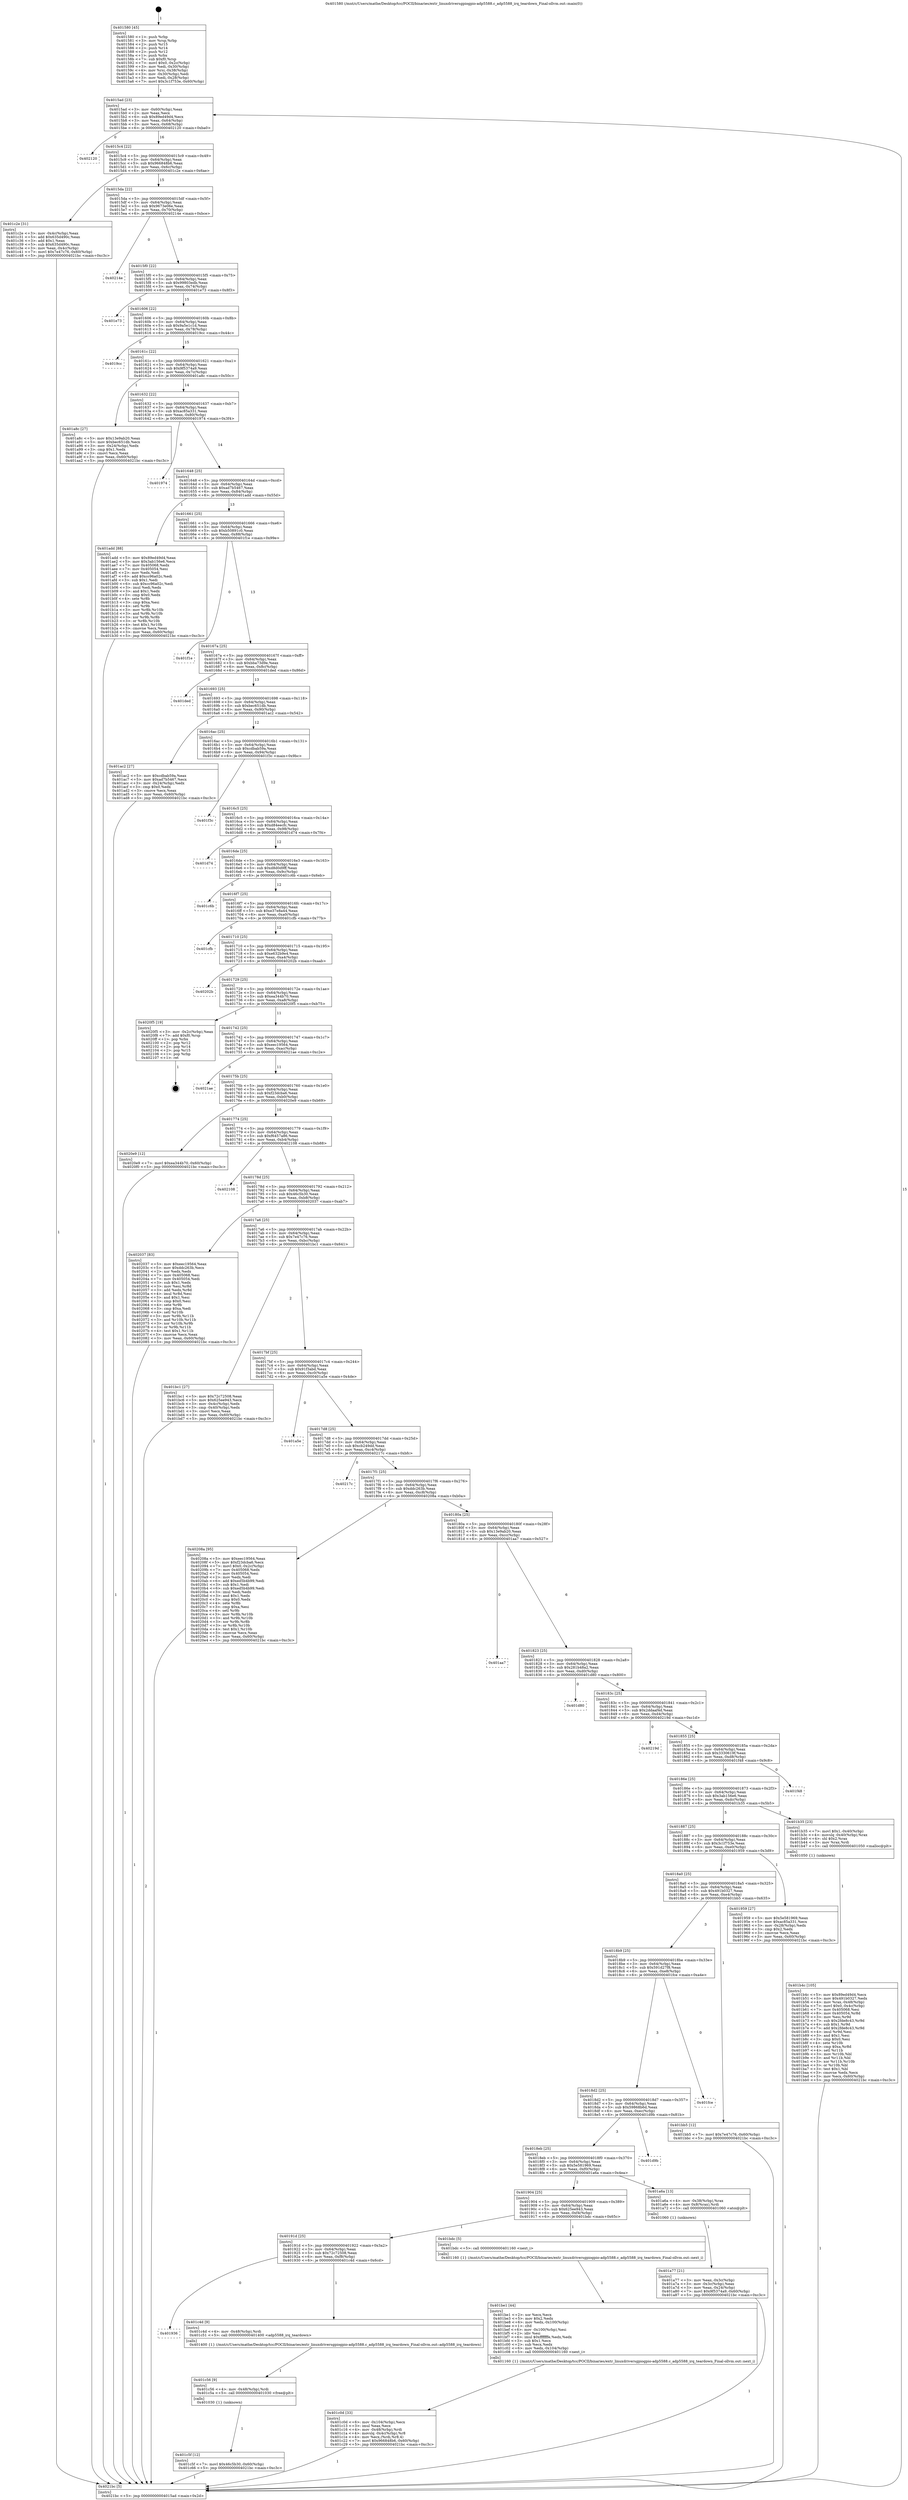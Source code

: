 digraph "0x401580" {
  label = "0x401580 (/mnt/c/Users/mathe/Desktop/tcc/POCII/binaries/extr_linuxdriversgpiogpio-adp5588.c_adp5588_irq_teardown_Final-ollvm.out::main(0))"
  labelloc = "t"
  node[shape=record]

  Entry [label="",width=0.3,height=0.3,shape=circle,fillcolor=black,style=filled]
  "0x4015ad" [label="{
     0x4015ad [23]\l
     | [instrs]\l
     &nbsp;&nbsp;0x4015ad \<+3\>: mov -0x60(%rbp),%eax\l
     &nbsp;&nbsp;0x4015b0 \<+2\>: mov %eax,%ecx\l
     &nbsp;&nbsp;0x4015b2 \<+6\>: sub $0x89ed49d4,%ecx\l
     &nbsp;&nbsp;0x4015b8 \<+3\>: mov %eax,-0x64(%rbp)\l
     &nbsp;&nbsp;0x4015bb \<+3\>: mov %ecx,-0x68(%rbp)\l
     &nbsp;&nbsp;0x4015be \<+6\>: je 0000000000402120 \<main+0xba0\>\l
  }"]
  "0x402120" [label="{
     0x402120\l
  }", style=dashed]
  "0x4015c4" [label="{
     0x4015c4 [22]\l
     | [instrs]\l
     &nbsp;&nbsp;0x4015c4 \<+5\>: jmp 00000000004015c9 \<main+0x49\>\l
     &nbsp;&nbsp;0x4015c9 \<+3\>: mov -0x64(%rbp),%eax\l
     &nbsp;&nbsp;0x4015cc \<+5\>: sub $0x966848b6,%eax\l
     &nbsp;&nbsp;0x4015d1 \<+3\>: mov %eax,-0x6c(%rbp)\l
     &nbsp;&nbsp;0x4015d4 \<+6\>: je 0000000000401c2e \<main+0x6ae\>\l
  }"]
  Exit [label="",width=0.3,height=0.3,shape=circle,fillcolor=black,style=filled,peripheries=2]
  "0x401c2e" [label="{
     0x401c2e [31]\l
     | [instrs]\l
     &nbsp;&nbsp;0x401c2e \<+3\>: mov -0x4c(%rbp),%eax\l
     &nbsp;&nbsp;0x401c31 \<+5\>: add $0x635d490c,%eax\l
     &nbsp;&nbsp;0x401c36 \<+3\>: add $0x1,%eax\l
     &nbsp;&nbsp;0x401c39 \<+5\>: sub $0x635d490c,%eax\l
     &nbsp;&nbsp;0x401c3e \<+3\>: mov %eax,-0x4c(%rbp)\l
     &nbsp;&nbsp;0x401c41 \<+7\>: movl $0x7e47c76,-0x60(%rbp)\l
     &nbsp;&nbsp;0x401c48 \<+5\>: jmp 00000000004021bc \<main+0xc3c\>\l
  }"]
  "0x4015da" [label="{
     0x4015da [22]\l
     | [instrs]\l
     &nbsp;&nbsp;0x4015da \<+5\>: jmp 00000000004015df \<main+0x5f\>\l
     &nbsp;&nbsp;0x4015df \<+3\>: mov -0x64(%rbp),%eax\l
     &nbsp;&nbsp;0x4015e2 \<+5\>: sub $0x9673e06e,%eax\l
     &nbsp;&nbsp;0x4015e7 \<+3\>: mov %eax,-0x70(%rbp)\l
     &nbsp;&nbsp;0x4015ea \<+6\>: je 000000000040214e \<main+0xbce\>\l
  }"]
  "0x401c5f" [label="{
     0x401c5f [12]\l
     | [instrs]\l
     &nbsp;&nbsp;0x401c5f \<+7\>: movl $0x46c5b30,-0x60(%rbp)\l
     &nbsp;&nbsp;0x401c66 \<+5\>: jmp 00000000004021bc \<main+0xc3c\>\l
  }"]
  "0x40214e" [label="{
     0x40214e\l
  }", style=dashed]
  "0x4015f0" [label="{
     0x4015f0 [22]\l
     | [instrs]\l
     &nbsp;&nbsp;0x4015f0 \<+5\>: jmp 00000000004015f5 \<main+0x75\>\l
     &nbsp;&nbsp;0x4015f5 \<+3\>: mov -0x64(%rbp),%eax\l
     &nbsp;&nbsp;0x4015f8 \<+5\>: sub $0x99803edb,%eax\l
     &nbsp;&nbsp;0x4015fd \<+3\>: mov %eax,-0x74(%rbp)\l
     &nbsp;&nbsp;0x401600 \<+6\>: je 0000000000401e73 \<main+0x8f3\>\l
  }"]
  "0x401c56" [label="{
     0x401c56 [9]\l
     | [instrs]\l
     &nbsp;&nbsp;0x401c56 \<+4\>: mov -0x48(%rbp),%rdi\l
     &nbsp;&nbsp;0x401c5a \<+5\>: call 0000000000401030 \<free@plt\>\l
     | [calls]\l
     &nbsp;&nbsp;0x401030 \{1\} (unknown)\l
  }"]
  "0x401e73" [label="{
     0x401e73\l
  }", style=dashed]
  "0x401606" [label="{
     0x401606 [22]\l
     | [instrs]\l
     &nbsp;&nbsp;0x401606 \<+5\>: jmp 000000000040160b \<main+0x8b\>\l
     &nbsp;&nbsp;0x40160b \<+3\>: mov -0x64(%rbp),%eax\l
     &nbsp;&nbsp;0x40160e \<+5\>: sub $0x9a5e1c1d,%eax\l
     &nbsp;&nbsp;0x401613 \<+3\>: mov %eax,-0x78(%rbp)\l
     &nbsp;&nbsp;0x401616 \<+6\>: je 00000000004019cc \<main+0x44c\>\l
  }"]
  "0x401936" [label="{
     0x401936\l
  }", style=dashed]
  "0x4019cc" [label="{
     0x4019cc\l
  }", style=dashed]
  "0x40161c" [label="{
     0x40161c [22]\l
     | [instrs]\l
     &nbsp;&nbsp;0x40161c \<+5\>: jmp 0000000000401621 \<main+0xa1\>\l
     &nbsp;&nbsp;0x401621 \<+3\>: mov -0x64(%rbp),%eax\l
     &nbsp;&nbsp;0x401624 \<+5\>: sub $0x9f5374a9,%eax\l
     &nbsp;&nbsp;0x401629 \<+3\>: mov %eax,-0x7c(%rbp)\l
     &nbsp;&nbsp;0x40162c \<+6\>: je 0000000000401a8c \<main+0x50c\>\l
  }"]
  "0x401c4d" [label="{
     0x401c4d [9]\l
     | [instrs]\l
     &nbsp;&nbsp;0x401c4d \<+4\>: mov -0x48(%rbp),%rdi\l
     &nbsp;&nbsp;0x401c51 \<+5\>: call 0000000000401400 \<adp5588_irq_teardown\>\l
     | [calls]\l
     &nbsp;&nbsp;0x401400 \{1\} (/mnt/c/Users/mathe/Desktop/tcc/POCII/binaries/extr_linuxdriversgpiogpio-adp5588.c_adp5588_irq_teardown_Final-ollvm.out::adp5588_irq_teardown)\l
  }"]
  "0x401a8c" [label="{
     0x401a8c [27]\l
     | [instrs]\l
     &nbsp;&nbsp;0x401a8c \<+5\>: mov $0x13e9ab20,%eax\l
     &nbsp;&nbsp;0x401a91 \<+5\>: mov $0xbec651db,%ecx\l
     &nbsp;&nbsp;0x401a96 \<+3\>: mov -0x24(%rbp),%edx\l
     &nbsp;&nbsp;0x401a99 \<+3\>: cmp $0x1,%edx\l
     &nbsp;&nbsp;0x401a9c \<+3\>: cmovl %ecx,%eax\l
     &nbsp;&nbsp;0x401a9f \<+3\>: mov %eax,-0x60(%rbp)\l
     &nbsp;&nbsp;0x401aa2 \<+5\>: jmp 00000000004021bc \<main+0xc3c\>\l
  }"]
  "0x401632" [label="{
     0x401632 [22]\l
     | [instrs]\l
     &nbsp;&nbsp;0x401632 \<+5\>: jmp 0000000000401637 \<main+0xb7\>\l
     &nbsp;&nbsp;0x401637 \<+3\>: mov -0x64(%rbp),%eax\l
     &nbsp;&nbsp;0x40163a \<+5\>: sub $0xac85a331,%eax\l
     &nbsp;&nbsp;0x40163f \<+3\>: mov %eax,-0x80(%rbp)\l
     &nbsp;&nbsp;0x401642 \<+6\>: je 0000000000401974 \<main+0x3f4\>\l
  }"]
  "0x401c0d" [label="{
     0x401c0d [33]\l
     | [instrs]\l
     &nbsp;&nbsp;0x401c0d \<+6\>: mov -0x104(%rbp),%ecx\l
     &nbsp;&nbsp;0x401c13 \<+3\>: imul %eax,%ecx\l
     &nbsp;&nbsp;0x401c16 \<+4\>: mov -0x48(%rbp),%rdi\l
     &nbsp;&nbsp;0x401c1a \<+4\>: movslq -0x4c(%rbp),%r8\l
     &nbsp;&nbsp;0x401c1e \<+4\>: mov %ecx,(%rdi,%r8,4)\l
     &nbsp;&nbsp;0x401c22 \<+7\>: movl $0x966848b6,-0x60(%rbp)\l
     &nbsp;&nbsp;0x401c29 \<+5\>: jmp 00000000004021bc \<main+0xc3c\>\l
  }"]
  "0x401974" [label="{
     0x401974\l
  }", style=dashed]
  "0x401648" [label="{
     0x401648 [25]\l
     | [instrs]\l
     &nbsp;&nbsp;0x401648 \<+5\>: jmp 000000000040164d \<main+0xcd\>\l
     &nbsp;&nbsp;0x40164d \<+3\>: mov -0x64(%rbp),%eax\l
     &nbsp;&nbsp;0x401650 \<+5\>: sub $0xad7b5467,%eax\l
     &nbsp;&nbsp;0x401655 \<+6\>: mov %eax,-0x84(%rbp)\l
     &nbsp;&nbsp;0x40165b \<+6\>: je 0000000000401add \<main+0x55d\>\l
  }"]
  "0x401be1" [label="{
     0x401be1 [44]\l
     | [instrs]\l
     &nbsp;&nbsp;0x401be1 \<+2\>: xor %ecx,%ecx\l
     &nbsp;&nbsp;0x401be3 \<+5\>: mov $0x2,%edx\l
     &nbsp;&nbsp;0x401be8 \<+6\>: mov %edx,-0x100(%rbp)\l
     &nbsp;&nbsp;0x401bee \<+1\>: cltd\l
     &nbsp;&nbsp;0x401bef \<+6\>: mov -0x100(%rbp),%esi\l
     &nbsp;&nbsp;0x401bf5 \<+2\>: idiv %esi\l
     &nbsp;&nbsp;0x401bf7 \<+6\>: imul $0xfffffffe,%edx,%edx\l
     &nbsp;&nbsp;0x401bfd \<+3\>: sub $0x1,%ecx\l
     &nbsp;&nbsp;0x401c00 \<+2\>: sub %ecx,%edx\l
     &nbsp;&nbsp;0x401c02 \<+6\>: mov %edx,-0x104(%rbp)\l
     &nbsp;&nbsp;0x401c08 \<+5\>: call 0000000000401160 \<next_i\>\l
     | [calls]\l
     &nbsp;&nbsp;0x401160 \{1\} (/mnt/c/Users/mathe/Desktop/tcc/POCII/binaries/extr_linuxdriversgpiogpio-adp5588.c_adp5588_irq_teardown_Final-ollvm.out::next_i)\l
  }"]
  "0x401add" [label="{
     0x401add [88]\l
     | [instrs]\l
     &nbsp;&nbsp;0x401add \<+5\>: mov $0x89ed49d4,%eax\l
     &nbsp;&nbsp;0x401ae2 \<+5\>: mov $0x3ab156e6,%ecx\l
     &nbsp;&nbsp;0x401ae7 \<+7\>: mov 0x405068,%edx\l
     &nbsp;&nbsp;0x401aee \<+7\>: mov 0x405054,%esi\l
     &nbsp;&nbsp;0x401af5 \<+2\>: mov %edx,%edi\l
     &nbsp;&nbsp;0x401af7 \<+6\>: add $0xcc96a02c,%edi\l
     &nbsp;&nbsp;0x401afd \<+3\>: sub $0x1,%edi\l
     &nbsp;&nbsp;0x401b00 \<+6\>: sub $0xcc96a02c,%edi\l
     &nbsp;&nbsp;0x401b06 \<+3\>: imul %edi,%edx\l
     &nbsp;&nbsp;0x401b09 \<+3\>: and $0x1,%edx\l
     &nbsp;&nbsp;0x401b0c \<+3\>: cmp $0x0,%edx\l
     &nbsp;&nbsp;0x401b0f \<+4\>: sete %r8b\l
     &nbsp;&nbsp;0x401b13 \<+3\>: cmp $0xa,%esi\l
     &nbsp;&nbsp;0x401b16 \<+4\>: setl %r9b\l
     &nbsp;&nbsp;0x401b1a \<+3\>: mov %r8b,%r10b\l
     &nbsp;&nbsp;0x401b1d \<+3\>: and %r9b,%r10b\l
     &nbsp;&nbsp;0x401b20 \<+3\>: xor %r9b,%r8b\l
     &nbsp;&nbsp;0x401b23 \<+3\>: or %r8b,%r10b\l
     &nbsp;&nbsp;0x401b26 \<+4\>: test $0x1,%r10b\l
     &nbsp;&nbsp;0x401b2a \<+3\>: cmovne %ecx,%eax\l
     &nbsp;&nbsp;0x401b2d \<+3\>: mov %eax,-0x60(%rbp)\l
     &nbsp;&nbsp;0x401b30 \<+5\>: jmp 00000000004021bc \<main+0xc3c\>\l
  }"]
  "0x401661" [label="{
     0x401661 [25]\l
     | [instrs]\l
     &nbsp;&nbsp;0x401661 \<+5\>: jmp 0000000000401666 \<main+0xe6\>\l
     &nbsp;&nbsp;0x401666 \<+3\>: mov -0x64(%rbp),%eax\l
     &nbsp;&nbsp;0x401669 \<+5\>: sub $0xb50891c0,%eax\l
     &nbsp;&nbsp;0x40166e \<+6\>: mov %eax,-0x88(%rbp)\l
     &nbsp;&nbsp;0x401674 \<+6\>: je 0000000000401f1e \<main+0x99e\>\l
  }"]
  "0x40191d" [label="{
     0x40191d [25]\l
     | [instrs]\l
     &nbsp;&nbsp;0x40191d \<+5\>: jmp 0000000000401922 \<main+0x3a2\>\l
     &nbsp;&nbsp;0x401922 \<+3\>: mov -0x64(%rbp),%eax\l
     &nbsp;&nbsp;0x401925 \<+5\>: sub $0x72c72508,%eax\l
     &nbsp;&nbsp;0x40192a \<+6\>: mov %eax,-0xf8(%rbp)\l
     &nbsp;&nbsp;0x401930 \<+6\>: je 0000000000401c4d \<main+0x6cd\>\l
  }"]
  "0x401f1e" [label="{
     0x401f1e\l
  }", style=dashed]
  "0x40167a" [label="{
     0x40167a [25]\l
     | [instrs]\l
     &nbsp;&nbsp;0x40167a \<+5\>: jmp 000000000040167f \<main+0xff\>\l
     &nbsp;&nbsp;0x40167f \<+3\>: mov -0x64(%rbp),%eax\l
     &nbsp;&nbsp;0x401682 \<+5\>: sub $0xbba73d9e,%eax\l
     &nbsp;&nbsp;0x401687 \<+6\>: mov %eax,-0x8c(%rbp)\l
     &nbsp;&nbsp;0x40168d \<+6\>: je 0000000000401ded \<main+0x86d\>\l
  }"]
  "0x401bdc" [label="{
     0x401bdc [5]\l
     | [instrs]\l
     &nbsp;&nbsp;0x401bdc \<+5\>: call 0000000000401160 \<next_i\>\l
     | [calls]\l
     &nbsp;&nbsp;0x401160 \{1\} (/mnt/c/Users/mathe/Desktop/tcc/POCII/binaries/extr_linuxdriversgpiogpio-adp5588.c_adp5588_irq_teardown_Final-ollvm.out::next_i)\l
  }"]
  "0x401ded" [label="{
     0x401ded\l
  }", style=dashed]
  "0x401693" [label="{
     0x401693 [25]\l
     | [instrs]\l
     &nbsp;&nbsp;0x401693 \<+5\>: jmp 0000000000401698 \<main+0x118\>\l
     &nbsp;&nbsp;0x401698 \<+3\>: mov -0x64(%rbp),%eax\l
     &nbsp;&nbsp;0x40169b \<+5\>: sub $0xbec651db,%eax\l
     &nbsp;&nbsp;0x4016a0 \<+6\>: mov %eax,-0x90(%rbp)\l
     &nbsp;&nbsp;0x4016a6 \<+6\>: je 0000000000401ac2 \<main+0x542\>\l
  }"]
  "0x401b4c" [label="{
     0x401b4c [105]\l
     | [instrs]\l
     &nbsp;&nbsp;0x401b4c \<+5\>: mov $0x89ed49d4,%ecx\l
     &nbsp;&nbsp;0x401b51 \<+5\>: mov $0x491b0327,%edx\l
     &nbsp;&nbsp;0x401b56 \<+4\>: mov %rax,-0x48(%rbp)\l
     &nbsp;&nbsp;0x401b5a \<+7\>: movl $0x0,-0x4c(%rbp)\l
     &nbsp;&nbsp;0x401b61 \<+7\>: mov 0x405068,%esi\l
     &nbsp;&nbsp;0x401b68 \<+8\>: mov 0x405054,%r8d\l
     &nbsp;&nbsp;0x401b70 \<+3\>: mov %esi,%r9d\l
     &nbsp;&nbsp;0x401b73 \<+7\>: sub $0x2fde8c43,%r9d\l
     &nbsp;&nbsp;0x401b7a \<+4\>: sub $0x1,%r9d\l
     &nbsp;&nbsp;0x401b7e \<+7\>: add $0x2fde8c43,%r9d\l
     &nbsp;&nbsp;0x401b85 \<+4\>: imul %r9d,%esi\l
     &nbsp;&nbsp;0x401b89 \<+3\>: and $0x1,%esi\l
     &nbsp;&nbsp;0x401b8c \<+3\>: cmp $0x0,%esi\l
     &nbsp;&nbsp;0x401b8f \<+4\>: sete %r10b\l
     &nbsp;&nbsp;0x401b93 \<+4\>: cmp $0xa,%r8d\l
     &nbsp;&nbsp;0x401b97 \<+4\>: setl %r11b\l
     &nbsp;&nbsp;0x401b9b \<+3\>: mov %r10b,%bl\l
     &nbsp;&nbsp;0x401b9e \<+3\>: and %r11b,%bl\l
     &nbsp;&nbsp;0x401ba1 \<+3\>: xor %r11b,%r10b\l
     &nbsp;&nbsp;0x401ba4 \<+3\>: or %r10b,%bl\l
     &nbsp;&nbsp;0x401ba7 \<+3\>: test $0x1,%bl\l
     &nbsp;&nbsp;0x401baa \<+3\>: cmovne %edx,%ecx\l
     &nbsp;&nbsp;0x401bad \<+3\>: mov %ecx,-0x60(%rbp)\l
     &nbsp;&nbsp;0x401bb0 \<+5\>: jmp 00000000004021bc \<main+0xc3c\>\l
  }"]
  "0x401ac2" [label="{
     0x401ac2 [27]\l
     | [instrs]\l
     &nbsp;&nbsp;0x401ac2 \<+5\>: mov $0xcdbab59a,%eax\l
     &nbsp;&nbsp;0x401ac7 \<+5\>: mov $0xad7b5467,%ecx\l
     &nbsp;&nbsp;0x401acc \<+3\>: mov -0x24(%rbp),%edx\l
     &nbsp;&nbsp;0x401acf \<+3\>: cmp $0x0,%edx\l
     &nbsp;&nbsp;0x401ad2 \<+3\>: cmove %ecx,%eax\l
     &nbsp;&nbsp;0x401ad5 \<+3\>: mov %eax,-0x60(%rbp)\l
     &nbsp;&nbsp;0x401ad8 \<+5\>: jmp 00000000004021bc \<main+0xc3c\>\l
  }"]
  "0x4016ac" [label="{
     0x4016ac [25]\l
     | [instrs]\l
     &nbsp;&nbsp;0x4016ac \<+5\>: jmp 00000000004016b1 \<main+0x131\>\l
     &nbsp;&nbsp;0x4016b1 \<+3\>: mov -0x64(%rbp),%eax\l
     &nbsp;&nbsp;0x4016b4 \<+5\>: sub $0xcdbab59a,%eax\l
     &nbsp;&nbsp;0x4016b9 \<+6\>: mov %eax,-0x94(%rbp)\l
     &nbsp;&nbsp;0x4016bf \<+6\>: je 0000000000401f3c \<main+0x9bc\>\l
  }"]
  "0x401a77" [label="{
     0x401a77 [21]\l
     | [instrs]\l
     &nbsp;&nbsp;0x401a77 \<+3\>: mov %eax,-0x3c(%rbp)\l
     &nbsp;&nbsp;0x401a7a \<+3\>: mov -0x3c(%rbp),%eax\l
     &nbsp;&nbsp;0x401a7d \<+3\>: mov %eax,-0x24(%rbp)\l
     &nbsp;&nbsp;0x401a80 \<+7\>: movl $0x9f5374a9,-0x60(%rbp)\l
     &nbsp;&nbsp;0x401a87 \<+5\>: jmp 00000000004021bc \<main+0xc3c\>\l
  }"]
  "0x401f3c" [label="{
     0x401f3c\l
  }", style=dashed]
  "0x4016c5" [label="{
     0x4016c5 [25]\l
     | [instrs]\l
     &nbsp;&nbsp;0x4016c5 \<+5\>: jmp 00000000004016ca \<main+0x14a\>\l
     &nbsp;&nbsp;0x4016ca \<+3\>: mov -0x64(%rbp),%eax\l
     &nbsp;&nbsp;0x4016cd \<+5\>: sub $0xd84eecfc,%eax\l
     &nbsp;&nbsp;0x4016d2 \<+6\>: mov %eax,-0x98(%rbp)\l
     &nbsp;&nbsp;0x4016d8 \<+6\>: je 0000000000401d74 \<main+0x7f4\>\l
  }"]
  "0x401904" [label="{
     0x401904 [25]\l
     | [instrs]\l
     &nbsp;&nbsp;0x401904 \<+5\>: jmp 0000000000401909 \<main+0x389\>\l
     &nbsp;&nbsp;0x401909 \<+3\>: mov -0x64(%rbp),%eax\l
     &nbsp;&nbsp;0x40190c \<+5\>: sub $0x625ee943,%eax\l
     &nbsp;&nbsp;0x401911 \<+6\>: mov %eax,-0xf4(%rbp)\l
     &nbsp;&nbsp;0x401917 \<+6\>: je 0000000000401bdc \<main+0x65c\>\l
  }"]
  "0x401d74" [label="{
     0x401d74\l
  }", style=dashed]
  "0x4016de" [label="{
     0x4016de [25]\l
     | [instrs]\l
     &nbsp;&nbsp;0x4016de \<+5\>: jmp 00000000004016e3 \<main+0x163\>\l
     &nbsp;&nbsp;0x4016e3 \<+3\>: mov -0x64(%rbp),%eax\l
     &nbsp;&nbsp;0x4016e6 \<+5\>: sub $0xd8d0d9ff,%eax\l
     &nbsp;&nbsp;0x4016eb \<+6\>: mov %eax,-0x9c(%rbp)\l
     &nbsp;&nbsp;0x4016f1 \<+6\>: je 0000000000401c6b \<main+0x6eb\>\l
  }"]
  "0x401a6a" [label="{
     0x401a6a [13]\l
     | [instrs]\l
     &nbsp;&nbsp;0x401a6a \<+4\>: mov -0x38(%rbp),%rax\l
     &nbsp;&nbsp;0x401a6e \<+4\>: mov 0x8(%rax),%rdi\l
     &nbsp;&nbsp;0x401a72 \<+5\>: call 0000000000401060 \<atoi@plt\>\l
     | [calls]\l
     &nbsp;&nbsp;0x401060 \{1\} (unknown)\l
  }"]
  "0x401c6b" [label="{
     0x401c6b\l
  }", style=dashed]
  "0x4016f7" [label="{
     0x4016f7 [25]\l
     | [instrs]\l
     &nbsp;&nbsp;0x4016f7 \<+5\>: jmp 00000000004016fc \<main+0x17c\>\l
     &nbsp;&nbsp;0x4016fc \<+3\>: mov -0x64(%rbp),%eax\l
     &nbsp;&nbsp;0x4016ff \<+5\>: sub $0xe37e8a44,%eax\l
     &nbsp;&nbsp;0x401704 \<+6\>: mov %eax,-0xa0(%rbp)\l
     &nbsp;&nbsp;0x40170a \<+6\>: je 0000000000401cfb \<main+0x77b\>\l
  }"]
  "0x4018eb" [label="{
     0x4018eb [25]\l
     | [instrs]\l
     &nbsp;&nbsp;0x4018eb \<+5\>: jmp 00000000004018f0 \<main+0x370\>\l
     &nbsp;&nbsp;0x4018f0 \<+3\>: mov -0x64(%rbp),%eax\l
     &nbsp;&nbsp;0x4018f3 \<+5\>: sub $0x5e581969,%eax\l
     &nbsp;&nbsp;0x4018f8 \<+6\>: mov %eax,-0xf0(%rbp)\l
     &nbsp;&nbsp;0x4018fe \<+6\>: je 0000000000401a6a \<main+0x4ea\>\l
  }"]
  "0x401cfb" [label="{
     0x401cfb\l
  }", style=dashed]
  "0x401710" [label="{
     0x401710 [25]\l
     | [instrs]\l
     &nbsp;&nbsp;0x401710 \<+5\>: jmp 0000000000401715 \<main+0x195\>\l
     &nbsp;&nbsp;0x401715 \<+3\>: mov -0x64(%rbp),%eax\l
     &nbsp;&nbsp;0x401718 \<+5\>: sub $0xe632b9e4,%eax\l
     &nbsp;&nbsp;0x40171d \<+6\>: mov %eax,-0xa4(%rbp)\l
     &nbsp;&nbsp;0x401723 \<+6\>: je 000000000040202b \<main+0xaab\>\l
  }"]
  "0x401d9b" [label="{
     0x401d9b\l
  }", style=dashed]
  "0x40202b" [label="{
     0x40202b\l
  }", style=dashed]
  "0x401729" [label="{
     0x401729 [25]\l
     | [instrs]\l
     &nbsp;&nbsp;0x401729 \<+5\>: jmp 000000000040172e \<main+0x1ae\>\l
     &nbsp;&nbsp;0x40172e \<+3\>: mov -0x64(%rbp),%eax\l
     &nbsp;&nbsp;0x401731 \<+5\>: sub $0xea344b70,%eax\l
     &nbsp;&nbsp;0x401736 \<+6\>: mov %eax,-0xa8(%rbp)\l
     &nbsp;&nbsp;0x40173c \<+6\>: je 00000000004020f5 \<main+0xb75\>\l
  }"]
  "0x4018d2" [label="{
     0x4018d2 [25]\l
     | [instrs]\l
     &nbsp;&nbsp;0x4018d2 \<+5\>: jmp 00000000004018d7 \<main+0x357\>\l
     &nbsp;&nbsp;0x4018d7 \<+3\>: mov -0x64(%rbp),%eax\l
     &nbsp;&nbsp;0x4018da \<+5\>: sub $0x59868b6d,%eax\l
     &nbsp;&nbsp;0x4018df \<+6\>: mov %eax,-0xec(%rbp)\l
     &nbsp;&nbsp;0x4018e5 \<+6\>: je 0000000000401d9b \<main+0x81b\>\l
  }"]
  "0x4020f5" [label="{
     0x4020f5 [19]\l
     | [instrs]\l
     &nbsp;&nbsp;0x4020f5 \<+3\>: mov -0x2c(%rbp),%eax\l
     &nbsp;&nbsp;0x4020f8 \<+7\>: add $0xf0,%rsp\l
     &nbsp;&nbsp;0x4020ff \<+1\>: pop %rbx\l
     &nbsp;&nbsp;0x402100 \<+2\>: pop %r12\l
     &nbsp;&nbsp;0x402102 \<+2\>: pop %r14\l
     &nbsp;&nbsp;0x402104 \<+2\>: pop %r15\l
     &nbsp;&nbsp;0x402106 \<+1\>: pop %rbp\l
     &nbsp;&nbsp;0x402107 \<+1\>: ret\l
  }"]
  "0x401742" [label="{
     0x401742 [25]\l
     | [instrs]\l
     &nbsp;&nbsp;0x401742 \<+5\>: jmp 0000000000401747 \<main+0x1c7\>\l
     &nbsp;&nbsp;0x401747 \<+3\>: mov -0x64(%rbp),%eax\l
     &nbsp;&nbsp;0x40174a \<+5\>: sub $0xeec19564,%eax\l
     &nbsp;&nbsp;0x40174f \<+6\>: mov %eax,-0xac(%rbp)\l
     &nbsp;&nbsp;0x401755 \<+6\>: je 00000000004021ae \<main+0xc2e\>\l
  }"]
  "0x401fce" [label="{
     0x401fce\l
  }", style=dashed]
  "0x4021ae" [label="{
     0x4021ae\l
  }", style=dashed]
  "0x40175b" [label="{
     0x40175b [25]\l
     | [instrs]\l
     &nbsp;&nbsp;0x40175b \<+5\>: jmp 0000000000401760 \<main+0x1e0\>\l
     &nbsp;&nbsp;0x401760 \<+3\>: mov -0x64(%rbp),%eax\l
     &nbsp;&nbsp;0x401763 \<+5\>: sub $0xf23dcba6,%eax\l
     &nbsp;&nbsp;0x401768 \<+6\>: mov %eax,-0xb0(%rbp)\l
     &nbsp;&nbsp;0x40176e \<+6\>: je 00000000004020e9 \<main+0xb69\>\l
  }"]
  "0x4018b9" [label="{
     0x4018b9 [25]\l
     | [instrs]\l
     &nbsp;&nbsp;0x4018b9 \<+5\>: jmp 00000000004018be \<main+0x33e\>\l
     &nbsp;&nbsp;0x4018be \<+3\>: mov -0x64(%rbp),%eax\l
     &nbsp;&nbsp;0x4018c1 \<+5\>: sub $0x591d27f8,%eax\l
     &nbsp;&nbsp;0x4018c6 \<+6\>: mov %eax,-0xe8(%rbp)\l
     &nbsp;&nbsp;0x4018cc \<+6\>: je 0000000000401fce \<main+0xa4e\>\l
  }"]
  "0x4020e9" [label="{
     0x4020e9 [12]\l
     | [instrs]\l
     &nbsp;&nbsp;0x4020e9 \<+7\>: movl $0xea344b70,-0x60(%rbp)\l
     &nbsp;&nbsp;0x4020f0 \<+5\>: jmp 00000000004021bc \<main+0xc3c\>\l
  }"]
  "0x401774" [label="{
     0x401774 [25]\l
     | [instrs]\l
     &nbsp;&nbsp;0x401774 \<+5\>: jmp 0000000000401779 \<main+0x1f9\>\l
     &nbsp;&nbsp;0x401779 \<+3\>: mov -0x64(%rbp),%eax\l
     &nbsp;&nbsp;0x40177c \<+5\>: sub $0xf6457a86,%eax\l
     &nbsp;&nbsp;0x401781 \<+6\>: mov %eax,-0xb4(%rbp)\l
     &nbsp;&nbsp;0x401787 \<+6\>: je 0000000000402108 \<main+0xb88\>\l
  }"]
  "0x401bb5" [label="{
     0x401bb5 [12]\l
     | [instrs]\l
     &nbsp;&nbsp;0x401bb5 \<+7\>: movl $0x7e47c76,-0x60(%rbp)\l
     &nbsp;&nbsp;0x401bbc \<+5\>: jmp 00000000004021bc \<main+0xc3c\>\l
  }"]
  "0x402108" [label="{
     0x402108\l
  }", style=dashed]
  "0x40178d" [label="{
     0x40178d [25]\l
     | [instrs]\l
     &nbsp;&nbsp;0x40178d \<+5\>: jmp 0000000000401792 \<main+0x212\>\l
     &nbsp;&nbsp;0x401792 \<+3\>: mov -0x64(%rbp),%eax\l
     &nbsp;&nbsp;0x401795 \<+5\>: sub $0x46c5b30,%eax\l
     &nbsp;&nbsp;0x40179a \<+6\>: mov %eax,-0xb8(%rbp)\l
     &nbsp;&nbsp;0x4017a0 \<+6\>: je 0000000000402037 \<main+0xab7\>\l
  }"]
  "0x401580" [label="{
     0x401580 [45]\l
     | [instrs]\l
     &nbsp;&nbsp;0x401580 \<+1\>: push %rbp\l
     &nbsp;&nbsp;0x401581 \<+3\>: mov %rsp,%rbp\l
     &nbsp;&nbsp;0x401584 \<+2\>: push %r15\l
     &nbsp;&nbsp;0x401586 \<+2\>: push %r14\l
     &nbsp;&nbsp;0x401588 \<+2\>: push %r12\l
     &nbsp;&nbsp;0x40158a \<+1\>: push %rbx\l
     &nbsp;&nbsp;0x40158b \<+7\>: sub $0xf0,%rsp\l
     &nbsp;&nbsp;0x401592 \<+7\>: movl $0x0,-0x2c(%rbp)\l
     &nbsp;&nbsp;0x401599 \<+3\>: mov %edi,-0x30(%rbp)\l
     &nbsp;&nbsp;0x40159c \<+4\>: mov %rsi,-0x38(%rbp)\l
     &nbsp;&nbsp;0x4015a0 \<+3\>: mov -0x30(%rbp),%edi\l
     &nbsp;&nbsp;0x4015a3 \<+3\>: mov %edi,-0x28(%rbp)\l
     &nbsp;&nbsp;0x4015a6 \<+7\>: movl $0x3c1f753e,-0x60(%rbp)\l
  }"]
  "0x402037" [label="{
     0x402037 [83]\l
     | [instrs]\l
     &nbsp;&nbsp;0x402037 \<+5\>: mov $0xeec19564,%eax\l
     &nbsp;&nbsp;0x40203c \<+5\>: mov $0xddc263b,%ecx\l
     &nbsp;&nbsp;0x402041 \<+2\>: xor %edx,%edx\l
     &nbsp;&nbsp;0x402043 \<+7\>: mov 0x405068,%esi\l
     &nbsp;&nbsp;0x40204a \<+7\>: mov 0x405054,%edi\l
     &nbsp;&nbsp;0x402051 \<+3\>: sub $0x1,%edx\l
     &nbsp;&nbsp;0x402054 \<+3\>: mov %esi,%r8d\l
     &nbsp;&nbsp;0x402057 \<+3\>: add %edx,%r8d\l
     &nbsp;&nbsp;0x40205a \<+4\>: imul %r8d,%esi\l
     &nbsp;&nbsp;0x40205e \<+3\>: and $0x1,%esi\l
     &nbsp;&nbsp;0x402061 \<+3\>: cmp $0x0,%esi\l
     &nbsp;&nbsp;0x402064 \<+4\>: sete %r9b\l
     &nbsp;&nbsp;0x402068 \<+3\>: cmp $0xa,%edi\l
     &nbsp;&nbsp;0x40206b \<+4\>: setl %r10b\l
     &nbsp;&nbsp;0x40206f \<+3\>: mov %r9b,%r11b\l
     &nbsp;&nbsp;0x402072 \<+3\>: and %r10b,%r11b\l
     &nbsp;&nbsp;0x402075 \<+3\>: xor %r10b,%r9b\l
     &nbsp;&nbsp;0x402078 \<+3\>: or %r9b,%r11b\l
     &nbsp;&nbsp;0x40207b \<+4\>: test $0x1,%r11b\l
     &nbsp;&nbsp;0x40207f \<+3\>: cmovne %ecx,%eax\l
     &nbsp;&nbsp;0x402082 \<+3\>: mov %eax,-0x60(%rbp)\l
     &nbsp;&nbsp;0x402085 \<+5\>: jmp 00000000004021bc \<main+0xc3c\>\l
  }"]
  "0x4017a6" [label="{
     0x4017a6 [25]\l
     | [instrs]\l
     &nbsp;&nbsp;0x4017a6 \<+5\>: jmp 00000000004017ab \<main+0x22b\>\l
     &nbsp;&nbsp;0x4017ab \<+3\>: mov -0x64(%rbp),%eax\l
     &nbsp;&nbsp;0x4017ae \<+5\>: sub $0x7e47c76,%eax\l
     &nbsp;&nbsp;0x4017b3 \<+6\>: mov %eax,-0xbc(%rbp)\l
     &nbsp;&nbsp;0x4017b9 \<+6\>: je 0000000000401bc1 \<main+0x641\>\l
  }"]
  "0x4021bc" [label="{
     0x4021bc [5]\l
     | [instrs]\l
     &nbsp;&nbsp;0x4021bc \<+5\>: jmp 00000000004015ad \<main+0x2d\>\l
  }"]
  "0x401bc1" [label="{
     0x401bc1 [27]\l
     | [instrs]\l
     &nbsp;&nbsp;0x401bc1 \<+5\>: mov $0x72c72508,%eax\l
     &nbsp;&nbsp;0x401bc6 \<+5\>: mov $0x625ee943,%ecx\l
     &nbsp;&nbsp;0x401bcb \<+3\>: mov -0x4c(%rbp),%edx\l
     &nbsp;&nbsp;0x401bce \<+3\>: cmp -0x40(%rbp),%edx\l
     &nbsp;&nbsp;0x401bd1 \<+3\>: cmovl %ecx,%eax\l
     &nbsp;&nbsp;0x401bd4 \<+3\>: mov %eax,-0x60(%rbp)\l
     &nbsp;&nbsp;0x401bd7 \<+5\>: jmp 00000000004021bc \<main+0xc3c\>\l
  }"]
  "0x4017bf" [label="{
     0x4017bf [25]\l
     | [instrs]\l
     &nbsp;&nbsp;0x4017bf \<+5\>: jmp 00000000004017c4 \<main+0x244\>\l
     &nbsp;&nbsp;0x4017c4 \<+3\>: mov -0x64(%rbp),%eax\l
     &nbsp;&nbsp;0x4017c7 \<+5\>: sub $0x91f3abd,%eax\l
     &nbsp;&nbsp;0x4017cc \<+6\>: mov %eax,-0xc0(%rbp)\l
     &nbsp;&nbsp;0x4017d2 \<+6\>: je 0000000000401a5e \<main+0x4de\>\l
  }"]
  "0x4018a0" [label="{
     0x4018a0 [25]\l
     | [instrs]\l
     &nbsp;&nbsp;0x4018a0 \<+5\>: jmp 00000000004018a5 \<main+0x325\>\l
     &nbsp;&nbsp;0x4018a5 \<+3\>: mov -0x64(%rbp),%eax\l
     &nbsp;&nbsp;0x4018a8 \<+5\>: sub $0x491b0327,%eax\l
     &nbsp;&nbsp;0x4018ad \<+6\>: mov %eax,-0xe4(%rbp)\l
     &nbsp;&nbsp;0x4018b3 \<+6\>: je 0000000000401bb5 \<main+0x635\>\l
  }"]
  "0x401a5e" [label="{
     0x401a5e\l
  }", style=dashed]
  "0x4017d8" [label="{
     0x4017d8 [25]\l
     | [instrs]\l
     &nbsp;&nbsp;0x4017d8 \<+5\>: jmp 00000000004017dd \<main+0x25d\>\l
     &nbsp;&nbsp;0x4017dd \<+3\>: mov -0x64(%rbp),%eax\l
     &nbsp;&nbsp;0x4017e0 \<+5\>: sub $0xcb249dd,%eax\l
     &nbsp;&nbsp;0x4017e5 \<+6\>: mov %eax,-0xc4(%rbp)\l
     &nbsp;&nbsp;0x4017eb \<+6\>: je 000000000040217c \<main+0xbfc\>\l
  }"]
  "0x401959" [label="{
     0x401959 [27]\l
     | [instrs]\l
     &nbsp;&nbsp;0x401959 \<+5\>: mov $0x5e581969,%eax\l
     &nbsp;&nbsp;0x40195e \<+5\>: mov $0xac85a331,%ecx\l
     &nbsp;&nbsp;0x401963 \<+3\>: mov -0x28(%rbp),%edx\l
     &nbsp;&nbsp;0x401966 \<+3\>: cmp $0x2,%edx\l
     &nbsp;&nbsp;0x401969 \<+3\>: cmovne %ecx,%eax\l
     &nbsp;&nbsp;0x40196c \<+3\>: mov %eax,-0x60(%rbp)\l
     &nbsp;&nbsp;0x40196f \<+5\>: jmp 00000000004021bc \<main+0xc3c\>\l
  }"]
  "0x40217c" [label="{
     0x40217c\l
  }", style=dashed]
  "0x4017f1" [label="{
     0x4017f1 [25]\l
     | [instrs]\l
     &nbsp;&nbsp;0x4017f1 \<+5\>: jmp 00000000004017f6 \<main+0x276\>\l
     &nbsp;&nbsp;0x4017f6 \<+3\>: mov -0x64(%rbp),%eax\l
     &nbsp;&nbsp;0x4017f9 \<+5\>: sub $0xddc263b,%eax\l
     &nbsp;&nbsp;0x4017fe \<+6\>: mov %eax,-0xc8(%rbp)\l
     &nbsp;&nbsp;0x401804 \<+6\>: je 000000000040208a \<main+0xb0a\>\l
  }"]
  "0x401887" [label="{
     0x401887 [25]\l
     | [instrs]\l
     &nbsp;&nbsp;0x401887 \<+5\>: jmp 000000000040188c \<main+0x30c\>\l
     &nbsp;&nbsp;0x40188c \<+3\>: mov -0x64(%rbp),%eax\l
     &nbsp;&nbsp;0x40188f \<+5\>: sub $0x3c1f753e,%eax\l
     &nbsp;&nbsp;0x401894 \<+6\>: mov %eax,-0xe0(%rbp)\l
     &nbsp;&nbsp;0x40189a \<+6\>: je 0000000000401959 \<main+0x3d9\>\l
  }"]
  "0x40208a" [label="{
     0x40208a [95]\l
     | [instrs]\l
     &nbsp;&nbsp;0x40208a \<+5\>: mov $0xeec19564,%eax\l
     &nbsp;&nbsp;0x40208f \<+5\>: mov $0xf23dcba6,%ecx\l
     &nbsp;&nbsp;0x402094 \<+7\>: movl $0x0,-0x2c(%rbp)\l
     &nbsp;&nbsp;0x40209b \<+7\>: mov 0x405068,%edx\l
     &nbsp;&nbsp;0x4020a2 \<+7\>: mov 0x405054,%esi\l
     &nbsp;&nbsp;0x4020a9 \<+2\>: mov %edx,%edi\l
     &nbsp;&nbsp;0x4020ab \<+6\>: add $0xed5b4b99,%edi\l
     &nbsp;&nbsp;0x4020b1 \<+3\>: sub $0x1,%edi\l
     &nbsp;&nbsp;0x4020b4 \<+6\>: sub $0xed5b4b99,%edi\l
     &nbsp;&nbsp;0x4020ba \<+3\>: imul %edi,%edx\l
     &nbsp;&nbsp;0x4020bd \<+3\>: and $0x1,%edx\l
     &nbsp;&nbsp;0x4020c0 \<+3\>: cmp $0x0,%edx\l
     &nbsp;&nbsp;0x4020c3 \<+4\>: sete %r8b\l
     &nbsp;&nbsp;0x4020c7 \<+3\>: cmp $0xa,%esi\l
     &nbsp;&nbsp;0x4020ca \<+4\>: setl %r9b\l
     &nbsp;&nbsp;0x4020ce \<+3\>: mov %r8b,%r10b\l
     &nbsp;&nbsp;0x4020d1 \<+3\>: and %r9b,%r10b\l
     &nbsp;&nbsp;0x4020d4 \<+3\>: xor %r9b,%r8b\l
     &nbsp;&nbsp;0x4020d7 \<+3\>: or %r8b,%r10b\l
     &nbsp;&nbsp;0x4020da \<+4\>: test $0x1,%r10b\l
     &nbsp;&nbsp;0x4020de \<+3\>: cmovne %ecx,%eax\l
     &nbsp;&nbsp;0x4020e1 \<+3\>: mov %eax,-0x60(%rbp)\l
     &nbsp;&nbsp;0x4020e4 \<+5\>: jmp 00000000004021bc \<main+0xc3c\>\l
  }"]
  "0x40180a" [label="{
     0x40180a [25]\l
     | [instrs]\l
     &nbsp;&nbsp;0x40180a \<+5\>: jmp 000000000040180f \<main+0x28f\>\l
     &nbsp;&nbsp;0x40180f \<+3\>: mov -0x64(%rbp),%eax\l
     &nbsp;&nbsp;0x401812 \<+5\>: sub $0x13e9ab20,%eax\l
     &nbsp;&nbsp;0x401817 \<+6\>: mov %eax,-0xcc(%rbp)\l
     &nbsp;&nbsp;0x40181d \<+6\>: je 0000000000401aa7 \<main+0x527\>\l
  }"]
  "0x401b35" [label="{
     0x401b35 [23]\l
     | [instrs]\l
     &nbsp;&nbsp;0x401b35 \<+7\>: movl $0x1,-0x40(%rbp)\l
     &nbsp;&nbsp;0x401b3c \<+4\>: movslq -0x40(%rbp),%rax\l
     &nbsp;&nbsp;0x401b40 \<+4\>: shl $0x2,%rax\l
     &nbsp;&nbsp;0x401b44 \<+3\>: mov %rax,%rdi\l
     &nbsp;&nbsp;0x401b47 \<+5\>: call 0000000000401050 \<malloc@plt\>\l
     | [calls]\l
     &nbsp;&nbsp;0x401050 \{1\} (unknown)\l
  }"]
  "0x401aa7" [label="{
     0x401aa7\l
  }", style=dashed]
  "0x401823" [label="{
     0x401823 [25]\l
     | [instrs]\l
     &nbsp;&nbsp;0x401823 \<+5\>: jmp 0000000000401828 \<main+0x2a8\>\l
     &nbsp;&nbsp;0x401828 \<+3\>: mov -0x64(%rbp),%eax\l
     &nbsp;&nbsp;0x40182b \<+5\>: sub $0x281b48a2,%eax\l
     &nbsp;&nbsp;0x401830 \<+6\>: mov %eax,-0xd0(%rbp)\l
     &nbsp;&nbsp;0x401836 \<+6\>: je 0000000000401d80 \<main+0x800\>\l
  }"]
  "0x40186e" [label="{
     0x40186e [25]\l
     | [instrs]\l
     &nbsp;&nbsp;0x40186e \<+5\>: jmp 0000000000401873 \<main+0x2f3\>\l
     &nbsp;&nbsp;0x401873 \<+3\>: mov -0x64(%rbp),%eax\l
     &nbsp;&nbsp;0x401876 \<+5\>: sub $0x3ab156e6,%eax\l
     &nbsp;&nbsp;0x40187b \<+6\>: mov %eax,-0xdc(%rbp)\l
     &nbsp;&nbsp;0x401881 \<+6\>: je 0000000000401b35 \<main+0x5b5\>\l
  }"]
  "0x401d80" [label="{
     0x401d80\l
  }", style=dashed]
  "0x40183c" [label="{
     0x40183c [25]\l
     | [instrs]\l
     &nbsp;&nbsp;0x40183c \<+5\>: jmp 0000000000401841 \<main+0x2c1\>\l
     &nbsp;&nbsp;0x401841 \<+3\>: mov -0x64(%rbp),%eax\l
     &nbsp;&nbsp;0x401844 \<+5\>: sub $0x2ddaaf4d,%eax\l
     &nbsp;&nbsp;0x401849 \<+6\>: mov %eax,-0xd4(%rbp)\l
     &nbsp;&nbsp;0x40184f \<+6\>: je 000000000040219d \<main+0xc1d\>\l
  }"]
  "0x401f48" [label="{
     0x401f48\l
  }", style=dashed]
  "0x40219d" [label="{
     0x40219d\l
  }", style=dashed]
  "0x401855" [label="{
     0x401855 [25]\l
     | [instrs]\l
     &nbsp;&nbsp;0x401855 \<+5\>: jmp 000000000040185a \<main+0x2da\>\l
     &nbsp;&nbsp;0x40185a \<+3\>: mov -0x64(%rbp),%eax\l
     &nbsp;&nbsp;0x40185d \<+5\>: sub $0x3330619f,%eax\l
     &nbsp;&nbsp;0x401862 \<+6\>: mov %eax,-0xd8(%rbp)\l
     &nbsp;&nbsp;0x401868 \<+6\>: je 0000000000401f48 \<main+0x9c8\>\l
  }"]
  Entry -> "0x401580" [label=" 1"]
  "0x4015ad" -> "0x402120" [label=" 0"]
  "0x4015ad" -> "0x4015c4" [label=" 16"]
  "0x4020f5" -> Exit [label=" 1"]
  "0x4015c4" -> "0x401c2e" [label=" 1"]
  "0x4015c4" -> "0x4015da" [label=" 15"]
  "0x4020e9" -> "0x4021bc" [label=" 1"]
  "0x4015da" -> "0x40214e" [label=" 0"]
  "0x4015da" -> "0x4015f0" [label=" 15"]
  "0x40208a" -> "0x4021bc" [label=" 1"]
  "0x4015f0" -> "0x401e73" [label=" 0"]
  "0x4015f0" -> "0x401606" [label=" 15"]
  "0x402037" -> "0x4021bc" [label=" 1"]
  "0x401606" -> "0x4019cc" [label=" 0"]
  "0x401606" -> "0x40161c" [label=" 15"]
  "0x401c5f" -> "0x4021bc" [label=" 1"]
  "0x40161c" -> "0x401a8c" [label=" 1"]
  "0x40161c" -> "0x401632" [label=" 14"]
  "0x401c56" -> "0x401c5f" [label=" 1"]
  "0x401632" -> "0x401974" [label=" 0"]
  "0x401632" -> "0x401648" [label=" 14"]
  "0x40191d" -> "0x401936" [label=" 0"]
  "0x401648" -> "0x401add" [label=" 1"]
  "0x401648" -> "0x401661" [label=" 13"]
  "0x40191d" -> "0x401c4d" [label=" 1"]
  "0x401661" -> "0x401f1e" [label=" 0"]
  "0x401661" -> "0x40167a" [label=" 13"]
  "0x401c4d" -> "0x401c56" [label=" 1"]
  "0x40167a" -> "0x401ded" [label=" 0"]
  "0x40167a" -> "0x401693" [label=" 13"]
  "0x401c2e" -> "0x4021bc" [label=" 1"]
  "0x401693" -> "0x401ac2" [label=" 1"]
  "0x401693" -> "0x4016ac" [label=" 12"]
  "0x401be1" -> "0x401c0d" [label=" 1"]
  "0x4016ac" -> "0x401f3c" [label=" 0"]
  "0x4016ac" -> "0x4016c5" [label=" 12"]
  "0x401bdc" -> "0x401be1" [label=" 1"]
  "0x4016c5" -> "0x401d74" [label=" 0"]
  "0x4016c5" -> "0x4016de" [label=" 12"]
  "0x401904" -> "0x40191d" [label=" 1"]
  "0x4016de" -> "0x401c6b" [label=" 0"]
  "0x4016de" -> "0x4016f7" [label=" 12"]
  "0x401904" -> "0x401bdc" [label=" 1"]
  "0x4016f7" -> "0x401cfb" [label=" 0"]
  "0x4016f7" -> "0x401710" [label=" 12"]
  "0x401bc1" -> "0x4021bc" [label=" 2"]
  "0x401710" -> "0x40202b" [label=" 0"]
  "0x401710" -> "0x401729" [label=" 12"]
  "0x401bb5" -> "0x4021bc" [label=" 1"]
  "0x401729" -> "0x4020f5" [label=" 1"]
  "0x401729" -> "0x401742" [label=" 11"]
  "0x401b35" -> "0x401b4c" [label=" 1"]
  "0x401742" -> "0x4021ae" [label=" 0"]
  "0x401742" -> "0x40175b" [label=" 11"]
  "0x401add" -> "0x4021bc" [label=" 1"]
  "0x40175b" -> "0x4020e9" [label=" 1"]
  "0x40175b" -> "0x401774" [label=" 10"]
  "0x401a8c" -> "0x4021bc" [label=" 1"]
  "0x401774" -> "0x402108" [label=" 0"]
  "0x401774" -> "0x40178d" [label=" 10"]
  "0x401a77" -> "0x4021bc" [label=" 1"]
  "0x40178d" -> "0x402037" [label=" 1"]
  "0x40178d" -> "0x4017a6" [label=" 9"]
  "0x4018eb" -> "0x401904" [label=" 2"]
  "0x4017a6" -> "0x401bc1" [label=" 2"]
  "0x4017a6" -> "0x4017bf" [label=" 7"]
  "0x4018eb" -> "0x401a6a" [label=" 1"]
  "0x4017bf" -> "0x401a5e" [label=" 0"]
  "0x4017bf" -> "0x4017d8" [label=" 7"]
  "0x401c0d" -> "0x4021bc" [label=" 1"]
  "0x4017d8" -> "0x40217c" [label=" 0"]
  "0x4017d8" -> "0x4017f1" [label=" 7"]
  "0x4018d2" -> "0x4018eb" [label=" 3"]
  "0x4017f1" -> "0x40208a" [label=" 1"]
  "0x4017f1" -> "0x40180a" [label=" 6"]
  "0x401b4c" -> "0x4021bc" [label=" 1"]
  "0x40180a" -> "0x401aa7" [label=" 0"]
  "0x40180a" -> "0x401823" [label=" 6"]
  "0x4018b9" -> "0x4018d2" [label=" 3"]
  "0x401823" -> "0x401d80" [label=" 0"]
  "0x401823" -> "0x40183c" [label=" 6"]
  "0x401ac2" -> "0x4021bc" [label=" 1"]
  "0x40183c" -> "0x40219d" [label=" 0"]
  "0x40183c" -> "0x401855" [label=" 6"]
  "0x4018a0" -> "0x4018b9" [label=" 3"]
  "0x401855" -> "0x401f48" [label=" 0"]
  "0x401855" -> "0x40186e" [label=" 6"]
  "0x4018b9" -> "0x401fce" [label=" 0"]
  "0x40186e" -> "0x401b35" [label=" 1"]
  "0x40186e" -> "0x401887" [label=" 5"]
  "0x4018d2" -> "0x401d9b" [label=" 0"]
  "0x401887" -> "0x401959" [label=" 1"]
  "0x401887" -> "0x4018a0" [label=" 4"]
  "0x401959" -> "0x4021bc" [label=" 1"]
  "0x401580" -> "0x4015ad" [label=" 1"]
  "0x4021bc" -> "0x4015ad" [label=" 15"]
  "0x401a6a" -> "0x401a77" [label=" 1"]
  "0x4018a0" -> "0x401bb5" [label=" 1"]
}
